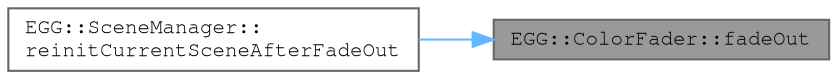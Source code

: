 digraph "EGG::ColorFader::fadeOut"
{
 // LATEX_PDF_SIZE
  bgcolor="transparent";
  edge [fontname=FreeMono,fontsize=10,labelfontname=FreeMono,labelfontsize=10];
  node [fontname=FreeMono,fontsize=10,shape=box,height=0.2,width=0.4];
  rankdir="RL";
  Node1 [label="EGG::ColorFader::fadeOut",height=0.2,width=0.4,color="gray40", fillcolor="grey60", style="filled", fontcolor="black",tooltip="Fade out from no-obstruction."];
  Node1 -> Node2 [dir="back",color="steelblue1",style="solid"];
  Node2 [label="EGG::SceneManager::\lreinitCurrentSceneAfterFadeOut",height=0.2,width=0.4,color="grey40", fillcolor="white", style="filled",URL="$class_e_g_g_1_1_scene_manager.html#af54800ce4da0beb43a62bec5b97b4a57",tooltip="Fade out, and set the status flag to reinitialize the current scene the next frame."];
}
